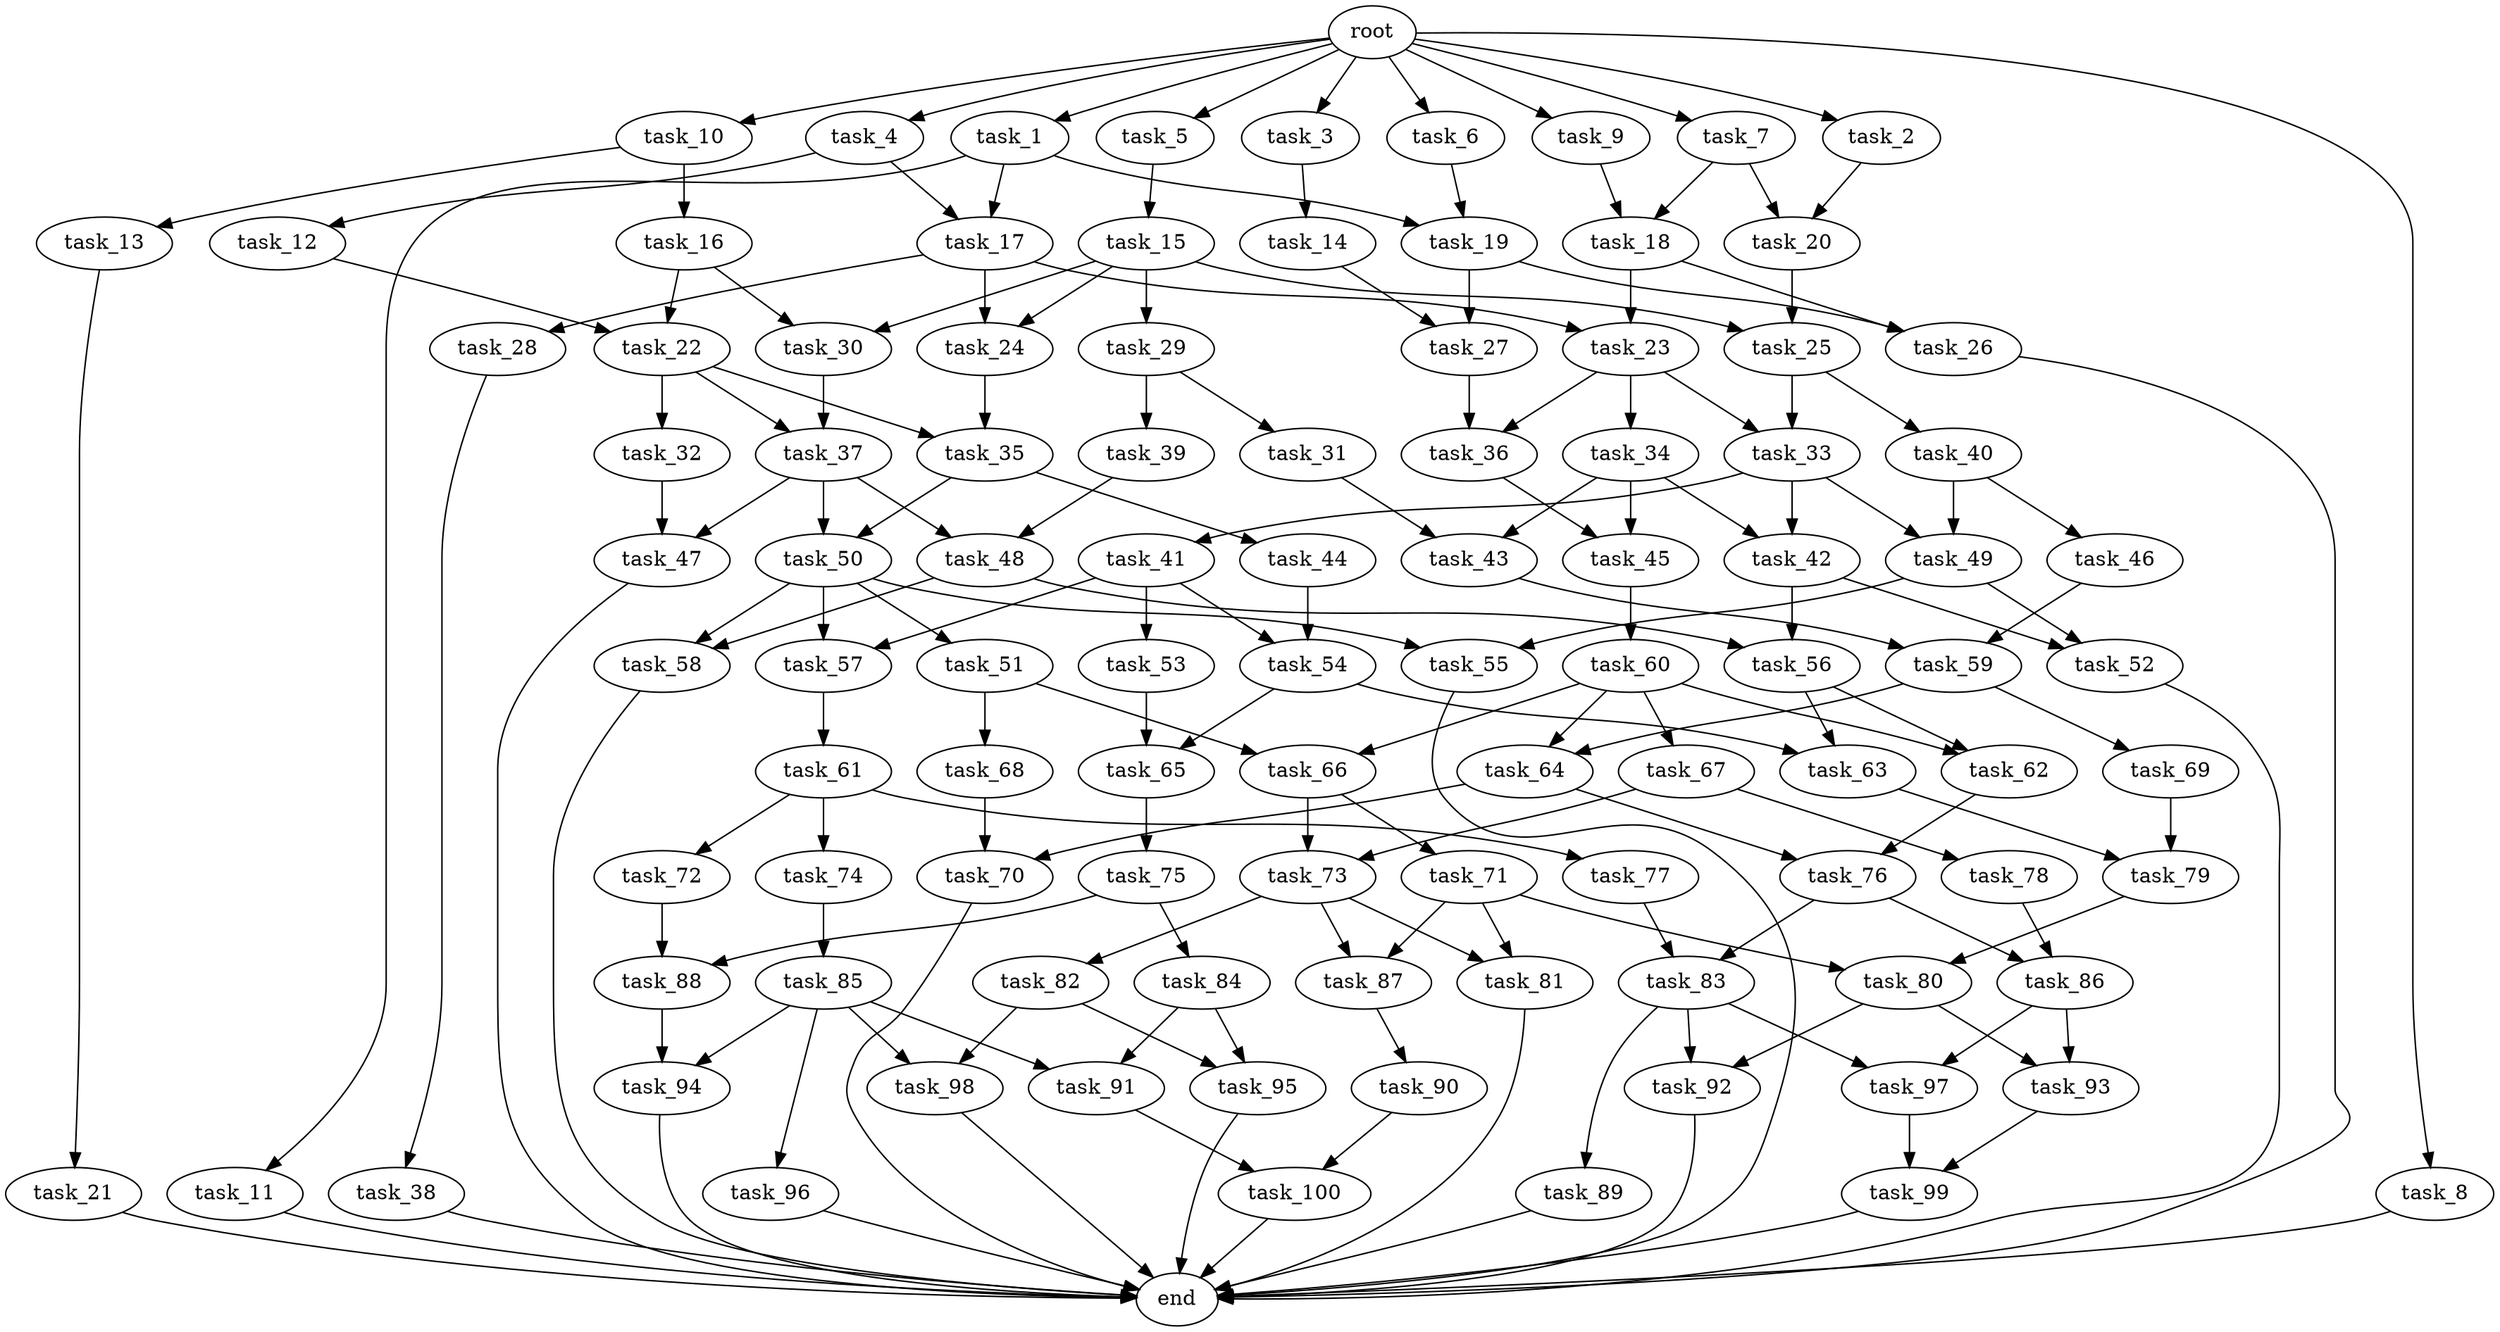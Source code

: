 digraph G {
  task_19 [size="1.709249e+09"];
  task_53 [size="4.003805e+09"];
  task_69 [size="7.106586e+08"];
  task_25 [size="2.684230e+09"];
  task_51 [size="3.140323e+09"];
  task_61 [size="1.173150e+09"];
  task_72 [size="3.246636e+09"];
  task_59 [size="2.321857e+09"];
  task_6 [size="3.362303e+09"];
  root [size="0.000000e+00"];
  task_3 [size="2.820940e+08"];
  task_60 [size="3.563606e+09"];
  task_76 [size="3.033901e+07"];
  task_48 [size="4.677939e+09"];
  task_84 [size="3.034020e+09"];
  task_86 [size="1.286662e+08"];
  task_11 [size="3.382659e+09"];
  task_54 [size="1.985273e+09"];
  task_36 [size="4.298817e+09"];
  task_97 [size="6.157254e+08"];
  task_58 [size="3.788788e+09"];
  task_62 [size="3.461781e+08"];
  task_57 [size="1.952243e+09"];
  task_22 [size="3.778422e+09"];
  task_28 [size="4.619993e+09"];
  task_41 [size="2.871100e+09"];
  task_78 [size="2.871547e+09"];
  task_47 [size="4.462537e+08"];
  task_43 [size="2.130560e+09"];
  task_94 [size="4.949842e+08"];
  task_9 [size="1.305275e+09"];
  task_68 [size="6.904234e+08"];
  task_70 [size="3.014825e+09"];
  task_23 [size="1.533718e+08"];
  task_88 [size="2.864809e+08"];
  task_8 [size="2.766570e+09"];
  task_87 [size="4.573255e+09"];
  task_35 [size="1.993088e+09"];
  task_42 [size="1.688917e+09"];
  end [size="0.000000e+00"];
  task_63 [size="3.970583e+09"];
  task_45 [size="4.485233e+09"];
  task_17 [size="4.677777e+09"];
  task_7 [size="4.621917e+08"];
  task_13 [size="2.161029e+09"];
  task_1 [size="1.375995e+09"];
  task_100 [size="1.691088e+09"];
  task_89 [size="3.555704e+09"];
  task_83 [size="2.233588e+09"];
  task_74 [size="1.780945e+09"];
  task_90 [size="3.993567e+09"];
  task_34 [size="2.760299e+09"];
  task_85 [size="1.712671e+09"];
  task_98 [size="4.421803e+09"];
  task_67 [size="3.046275e+09"];
  task_21 [size="4.485273e+09"];
  task_82 [size="2.055231e+08"];
  task_20 [size="4.829095e+09"];
  task_52 [size="3.645661e+09"];
  task_50 [size="2.064637e+09"];
  task_31 [size="8.154640e+08"];
  task_93 [size="1.252437e+08"];
  task_79 [size="4.156336e+09"];
  task_15 [size="4.513211e+09"];
  task_96 [size="2.958460e+09"];
  task_5 [size="7.690504e+08"];
  task_12 [size="1.599134e+09"];
  task_32 [size="2.533001e+09"];
  task_4 [size="1.640198e+09"];
  task_44 [size="9.798743e+08"];
  task_16 [size="1.295249e+09"];
  task_92 [size="5.189264e+08"];
  task_18 [size="2.253865e+09"];
  task_80 [size="2.573627e+09"];
  task_37 [size="3.927770e+09"];
  task_71 [size="1.968031e+09"];
  task_24 [size="2.431430e+09"];
  task_64 [size="1.380249e+09"];
  task_26 [size="4.425904e+09"];
  task_81 [size="4.040194e+09"];
  task_66 [size="2.846025e+09"];
  task_56 [size="3.297143e+09"];
  task_33 [size="4.267438e+07"];
  task_77 [size="3.350288e+09"];
  task_14 [size="4.682742e+09"];
  task_65 [size="3.630036e+09"];
  task_99 [size="1.462988e+09"];
  task_29 [size="3.190314e+09"];
  task_73 [size="1.513494e+09"];
  task_49 [size="2.110480e+09"];
  task_30 [size="3.853199e+08"];
  task_55 [size="4.239577e+09"];
  task_75 [size="2.057850e+09"];
  task_46 [size="3.295673e+09"];
  task_27 [size="2.359221e+09"];
  task_39 [size="1.008485e+08"];
  task_38 [size="5.826716e+08"];
  task_2 [size="1.704809e+09"];
  task_91 [size="1.535694e+09"];
  task_95 [size="4.513535e+09"];
  task_40 [size="4.560394e+09"];
  task_10 [size="2.350373e+09"];

  task_19 -> task_27 [size="1.709249e+08"];
  task_19 -> task_26 [size="1.709249e+08"];
  task_53 -> task_65 [size="8.007610e+08"];
  task_69 -> task_79 [size="1.421317e+08"];
  task_25 -> task_40 [size="2.684230e+08"];
  task_25 -> task_33 [size="2.684230e+08"];
  task_51 -> task_66 [size="6.280645e+08"];
  task_51 -> task_68 [size="6.280645e+08"];
  task_61 -> task_77 [size="2.346300e+08"];
  task_61 -> task_74 [size="2.346300e+08"];
  task_61 -> task_72 [size="2.346300e+08"];
  task_72 -> task_88 [size="6.493272e+08"];
  task_59 -> task_69 [size="2.321857e+08"];
  task_59 -> task_64 [size="2.321857e+08"];
  task_6 -> task_19 [size="6.724607e+08"];
  root -> task_2 [size="1.000000e-12"];
  root -> task_7 [size="1.000000e-12"];
  root -> task_4 [size="1.000000e-12"];
  root -> task_5 [size="1.000000e-12"];
  root -> task_3 [size="1.000000e-12"];
  root -> task_8 [size="1.000000e-12"];
  root -> task_9 [size="1.000000e-12"];
  root -> task_10 [size="1.000000e-12"];
  root -> task_6 [size="1.000000e-12"];
  root -> task_1 [size="1.000000e-12"];
  task_3 -> task_14 [size="5.641881e+07"];
  task_60 -> task_67 [size="7.127212e+08"];
  task_60 -> task_62 [size="7.127212e+08"];
  task_60 -> task_64 [size="7.127212e+08"];
  task_60 -> task_66 [size="7.127212e+08"];
  task_76 -> task_86 [size="3.033901e+06"];
  task_76 -> task_83 [size="3.033901e+06"];
  task_48 -> task_58 [size="4.677939e+08"];
  task_48 -> task_56 [size="4.677939e+08"];
  task_84 -> task_91 [size="6.068041e+08"];
  task_84 -> task_95 [size="6.068041e+08"];
  task_86 -> task_93 [size="1.286662e+07"];
  task_86 -> task_97 [size="1.286662e+07"];
  task_11 -> end [size="1.000000e-12"];
  task_54 -> task_65 [size="1.985273e+08"];
  task_54 -> task_63 [size="1.985273e+08"];
  task_36 -> task_45 [size="4.298817e+08"];
  task_97 -> task_99 [size="6.157254e+07"];
  task_58 -> end [size="1.000000e-12"];
  task_62 -> task_76 [size="3.461781e+07"];
  task_57 -> task_61 [size="1.952243e+08"];
  task_22 -> task_37 [size="3.778422e+08"];
  task_22 -> task_32 [size="3.778422e+08"];
  task_22 -> task_35 [size="3.778422e+08"];
  task_28 -> task_38 [size="9.239985e+08"];
  task_41 -> task_53 [size="5.742200e+08"];
  task_41 -> task_57 [size="5.742200e+08"];
  task_41 -> task_54 [size="5.742200e+08"];
  task_78 -> task_86 [size="5.743094e+08"];
  task_47 -> end [size="1.000000e-12"];
  task_43 -> task_59 [size="2.130560e+08"];
  task_94 -> end [size="1.000000e-12"];
  task_9 -> task_18 [size="2.610550e+08"];
  task_68 -> task_70 [size="1.380847e+08"];
  task_70 -> end [size="1.000000e-12"];
  task_23 -> task_33 [size="1.533718e+07"];
  task_23 -> task_36 [size="1.533718e+07"];
  task_23 -> task_34 [size="1.533718e+07"];
  task_88 -> task_94 [size="2.864809e+07"];
  task_8 -> end [size="1.000000e-12"];
  task_87 -> task_90 [size="4.573255e+08"];
  task_35 -> task_50 [size="1.993088e+08"];
  task_35 -> task_44 [size="1.993088e+08"];
  task_42 -> task_52 [size="1.688917e+08"];
  task_42 -> task_56 [size="1.688917e+08"];
  task_63 -> task_79 [size="3.970583e+08"];
  task_45 -> task_60 [size="4.485233e+08"];
  task_17 -> task_24 [size="4.677777e+08"];
  task_17 -> task_28 [size="4.677777e+08"];
  task_17 -> task_23 [size="4.677777e+08"];
  task_7 -> task_18 [size="9.243834e+07"];
  task_7 -> task_20 [size="9.243834e+07"];
  task_13 -> task_21 [size="4.322058e+08"];
  task_1 -> task_19 [size="2.751990e+08"];
  task_1 -> task_17 [size="2.751990e+08"];
  task_1 -> task_11 [size="2.751990e+08"];
  task_100 -> end [size="1.000000e-12"];
  task_89 -> end [size="1.000000e-12"];
  task_83 -> task_92 [size="2.233588e+08"];
  task_83 -> task_89 [size="2.233588e+08"];
  task_83 -> task_97 [size="2.233588e+08"];
  task_74 -> task_85 [size="3.561889e+08"];
  task_90 -> task_100 [size="7.987134e+08"];
  task_34 -> task_43 [size="5.520599e+08"];
  task_34 -> task_42 [size="5.520599e+08"];
  task_34 -> task_45 [size="5.520599e+08"];
  task_85 -> task_94 [size="3.425343e+08"];
  task_85 -> task_98 [size="3.425343e+08"];
  task_85 -> task_91 [size="3.425343e+08"];
  task_85 -> task_96 [size="3.425343e+08"];
  task_98 -> end [size="1.000000e-12"];
  task_67 -> task_78 [size="6.092550e+08"];
  task_67 -> task_73 [size="6.092550e+08"];
  task_21 -> end [size="1.000000e-12"];
  task_82 -> task_98 [size="4.110461e+07"];
  task_82 -> task_95 [size="4.110461e+07"];
  task_20 -> task_25 [size="4.829095e+08"];
  task_52 -> end [size="1.000000e-12"];
  task_50 -> task_58 [size="2.064637e+08"];
  task_50 -> task_57 [size="2.064637e+08"];
  task_50 -> task_55 [size="2.064637e+08"];
  task_50 -> task_51 [size="2.064637e+08"];
  task_31 -> task_43 [size="1.630928e+08"];
  task_93 -> task_99 [size="1.252437e+07"];
  task_79 -> task_80 [size="4.156336e+08"];
  task_15 -> task_24 [size="9.026422e+08"];
  task_15 -> task_29 [size="9.026422e+08"];
  task_15 -> task_25 [size="9.026422e+08"];
  task_15 -> task_30 [size="9.026422e+08"];
  task_96 -> end [size="1.000000e-12"];
  task_5 -> task_15 [size="1.538101e+08"];
  task_12 -> task_22 [size="3.198268e+08"];
  task_32 -> task_47 [size="5.066001e+08"];
  task_4 -> task_12 [size="3.280396e+08"];
  task_4 -> task_17 [size="3.280396e+08"];
  task_44 -> task_54 [size="1.959749e+08"];
  task_16 -> task_30 [size="2.590497e+08"];
  task_16 -> task_22 [size="2.590497e+08"];
  task_92 -> end [size="1.000000e-12"];
  task_18 -> task_23 [size="2.253865e+08"];
  task_18 -> task_26 [size="2.253865e+08"];
  task_80 -> task_93 [size="2.573627e+08"];
  task_80 -> task_92 [size="2.573627e+08"];
  task_37 -> task_50 [size="3.927770e+08"];
  task_37 -> task_47 [size="3.927770e+08"];
  task_37 -> task_48 [size="3.927770e+08"];
  task_71 -> task_81 [size="3.936061e+08"];
  task_71 -> task_80 [size="3.936061e+08"];
  task_71 -> task_87 [size="3.936061e+08"];
  task_24 -> task_35 [size="2.431430e+08"];
  task_64 -> task_70 [size="1.380249e+08"];
  task_64 -> task_76 [size="1.380249e+08"];
  task_26 -> end [size="1.000000e-12"];
  task_81 -> end [size="1.000000e-12"];
  task_66 -> task_73 [size="2.846025e+08"];
  task_66 -> task_71 [size="2.846025e+08"];
  task_56 -> task_62 [size="3.297143e+08"];
  task_56 -> task_63 [size="3.297143e+08"];
  task_33 -> task_41 [size="4.267438e+06"];
  task_33 -> task_42 [size="4.267438e+06"];
  task_33 -> task_49 [size="4.267438e+06"];
  task_77 -> task_83 [size="6.700577e+08"];
  task_14 -> task_27 [size="9.365485e+08"];
  task_65 -> task_75 [size="3.630036e+08"];
  task_99 -> end [size="1.000000e-12"];
  task_29 -> task_31 [size="6.380628e+08"];
  task_29 -> task_39 [size="6.380628e+08"];
  task_73 -> task_81 [size="1.513494e+08"];
  task_73 -> task_82 [size="1.513494e+08"];
  task_73 -> task_87 [size="1.513494e+08"];
  task_49 -> task_52 [size="2.110480e+08"];
  task_49 -> task_55 [size="2.110480e+08"];
  task_30 -> task_37 [size="3.853199e+07"];
  task_55 -> end [size="1.000000e-12"];
  task_75 -> task_84 [size="4.115700e+08"];
  task_75 -> task_88 [size="4.115700e+08"];
  task_46 -> task_59 [size="6.591346e+08"];
  task_27 -> task_36 [size="2.359221e+08"];
  task_39 -> task_48 [size="2.016970e+07"];
  task_38 -> end [size="1.000000e-12"];
  task_2 -> task_20 [size="3.409618e+08"];
  task_91 -> task_100 [size="1.535694e+08"];
  task_95 -> end [size="1.000000e-12"];
  task_40 -> task_46 [size="9.120788e+08"];
  task_40 -> task_49 [size="9.120788e+08"];
  task_10 -> task_16 [size="4.700745e+08"];
  task_10 -> task_13 [size="4.700745e+08"];
}
